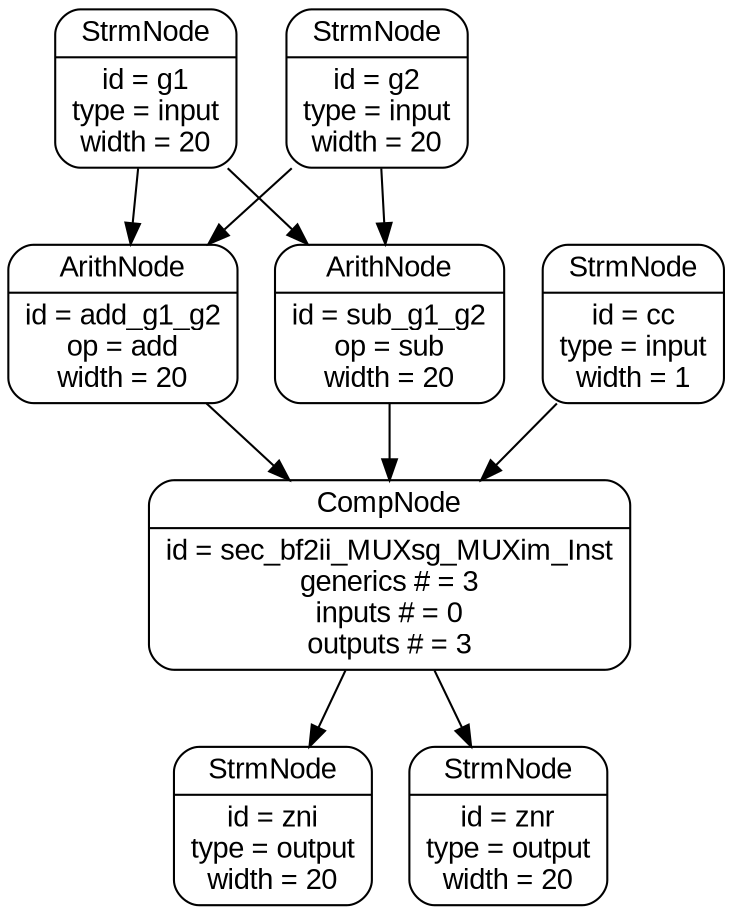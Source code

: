 digraph {
	graph [fontname = Arial, margin = 0, dpi = 600]
	g1 [label = "{{StrmNode}|id = g1\ntype = input\nwidth = 20}", fontname = Arial, shape = Mrecord]
	sub_g1_g2 [label = "{{ArithNode}|id = sub_g1_g2\nop = sub\nwidth = 20}", fontname = Arial, shape = Mrecord]
	g2 -> add_g1_g2
	zni [label = "{{StrmNode}|id = zni\ntype = output\nwidth = 20}", fontname = Arial, shape = Mrecord]
	add_g1_g2 -> sec_bf2ii_MUXsg_MUXim_Inst
	sec_bf2ii_MUXsg_MUXim_Inst [label = "{{CompNode}|id = sec_bf2ii_MUXsg_MUXim_Inst\ngenerics # = 3\ninputs # = 0\noutputs # = 3}", fontname = Arial, shape = Mrecord]
	cc -> sec_bf2ii_MUXsg_MUXim_Inst
	g1 -> add_g1_g2
	g2 [label = "{{StrmNode}|id = g2\ntype = input\nwidth = 20}", fontname = Arial, shape = Mrecord]
	sec_bf2ii_MUXsg_MUXim_Inst -> znr
	cc [label = "{{StrmNode}|id = cc\ntype = input\nwidth = 1}", fontname = Arial, shape = Mrecord]
	add_g1_g2 [label = "{{ArithNode}|id = add_g1_g2\nop = add\nwidth = 20}", fontname = Arial, shape = Mrecord]
	g1 -> sub_g1_g2
	g2 -> sub_g1_g2
	sub_g1_g2 -> sec_bf2ii_MUXsg_MUXim_Inst
	znr [label = "{{StrmNode}|id = znr\ntype = output\nwidth = 20}", fontname = Arial, shape = Mrecord]
	sec_bf2ii_MUXsg_MUXim_Inst -> zni
}
